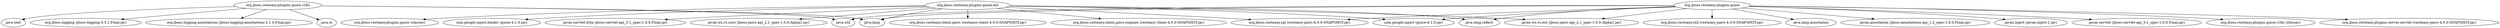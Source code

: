 digraph "classes" {
    // Path: /home/rsearls/j1/Resteasy/resteasy-guice/target/classes
   "org.jboss.resteasy.plugins.guice"                 -> "com.google.inject (guice-4.1.0.jar)";
   "org.jboss.resteasy.plugins.guice"                 -> "java.lang";
   "org.jboss.resteasy.plugins.guice"                 -> "java.lang.annotation";
   "org.jboss.resteasy.plugins.guice"                 -> "java.lang.reflect";
   "org.jboss.resteasy.plugins.guice"                 -> "java.util";
   "org.jboss.resteasy.plugins.guice"                 -> "javax.annotation (jboss-annotations-api_1.2_spec-1.0.0.Final.jar)";
   "org.jboss.resteasy.plugins.guice"                 -> "javax.inject (javax.inject-1.jar)";
   "org.jboss.resteasy.plugins.guice"                 -> "javax.servlet (jboss-servlet-api_3.1_spec-1.0.0.Final.jar)";
   "org.jboss.resteasy.plugins.guice"                 -> "javax.ws.rs.ext (jboss-jaxrs-api_2.1_spec-1.0.0.Alpha1.jar)";
   "org.jboss.resteasy.plugins.guice"                 -> "org.jboss.resteasy.plugins.guice.i18n (classes)";
   "org.jboss.resteasy.plugins.guice"                 -> "org.jboss.resteasy.plugins.server.servlet (resteasy-jaxrs-4.0.0-SNAPSHOT.jar)";
   "org.jboss.resteasy.plugins.guice"                 -> "org.jboss.resteasy.spi (resteasy-jaxrs-4.0.0-SNAPSHOT.jar)";
   "org.jboss.resteasy.plugins.guice"                 -> "org.jboss.resteasy.util (resteasy-jaxrs-4.0.0-SNAPSHOT.jar)";
   "org.jboss.resteasy.plugins.guice.ext"             -> "com.google.inject (guice-4.1.0.jar)";
   "org.jboss.resteasy.plugins.guice.ext"             -> "com.google.inject.binder (guice-4.1.0.jar)";
   "org.jboss.resteasy.plugins.guice.ext"             -> "java.lang";
   "org.jboss.resteasy.plugins.guice.ext"             -> "java.lang.reflect";
   "org.jboss.resteasy.plugins.guice.ext"             -> "javax.servlet.http (jboss-servlet-api_3.1_spec-1.0.0.Final.jar)";
   "org.jboss.resteasy.plugins.guice.ext"             -> "javax.ws.rs.core (jboss-jaxrs-api_2.1_spec-1.0.0.Alpha1.jar)";
   "org.jboss.resteasy.plugins.guice.ext"             -> "javax.ws.rs.ext (jboss-jaxrs-api_2.1_spec-1.0.0.Alpha1.jar)";
   "org.jboss.resteasy.plugins.guice.ext"             -> "org.jboss.resteasy.client.jaxrs (resteasy-client-4.0.0-SNAPSHOT.jar)";
   "org.jboss.resteasy.plugins.guice.ext"             -> "org.jboss.resteasy.client.jaxrs.engines (resteasy-client-4.0.0-SNAPSHOT.jar)";
   "org.jboss.resteasy.plugins.guice.ext"             -> "org.jboss.resteasy.plugins.guice (classes)";
   "org.jboss.resteasy.plugins.guice.ext"             -> "org.jboss.resteasy.spi (resteasy-jaxrs-4.0.0-SNAPSHOT.jar)";
   "org.jboss.resteasy.plugins.guice.i18n"            -> "java.io";
   "org.jboss.resteasy.plugins.guice.i18n"            -> "java.lang";
   "org.jboss.resteasy.plugins.guice.i18n"            -> "java.text";
   "org.jboss.resteasy.plugins.guice.i18n"            -> "java.util";
   "org.jboss.resteasy.plugins.guice.i18n"            -> "org.jboss.logging (jboss-logging-3.3.1.Final.jar)";
   "org.jboss.resteasy.plugins.guice.i18n"            -> "org.jboss.logging.annotations (jboss-logging-annotations-2.1.0.Final.jar)";
}
